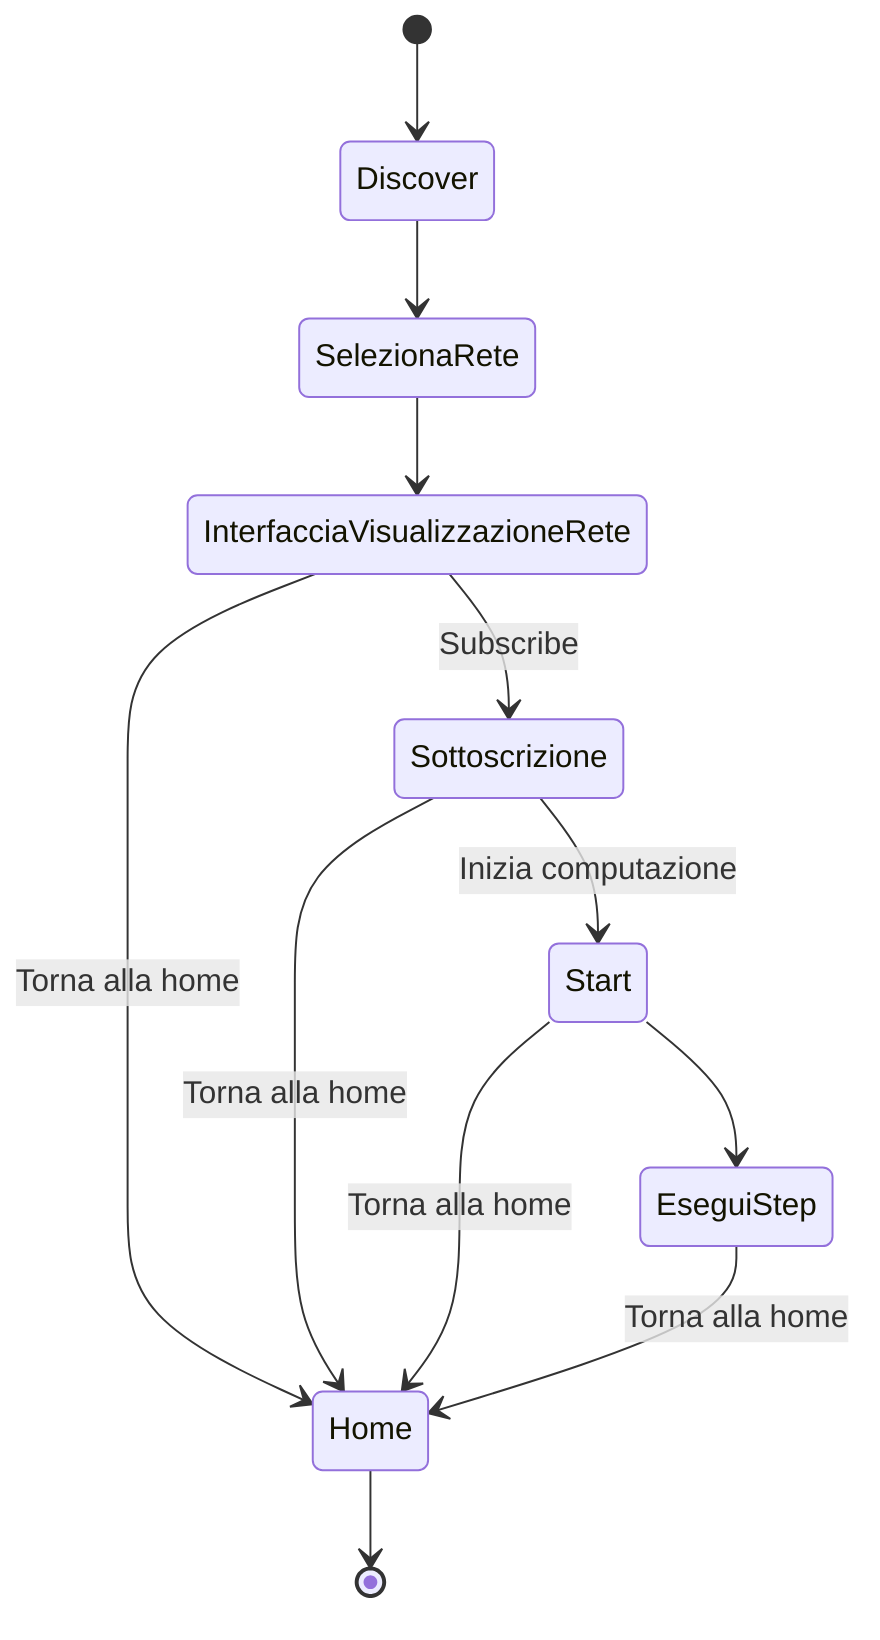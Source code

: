 stateDiagram-v2
    [*] --> Discover

    Discover --> SelezionaRete

    SelezionaRete --> InterfacciaVisualizzazioneRete

    InterfacciaVisualizzazioneRete --> Sottoscrizione : Subscribe
    InterfacciaVisualizzazioneRete --> Home : Torna alla home

    Sottoscrizione --> Start : Inizia computazione
    Sottoscrizione --> Home : Torna alla home

    Start --> EseguiStep
    Start --> Home : Torna alla home

    EseguiStep --> Home : Torna alla home

    Home --> [*]